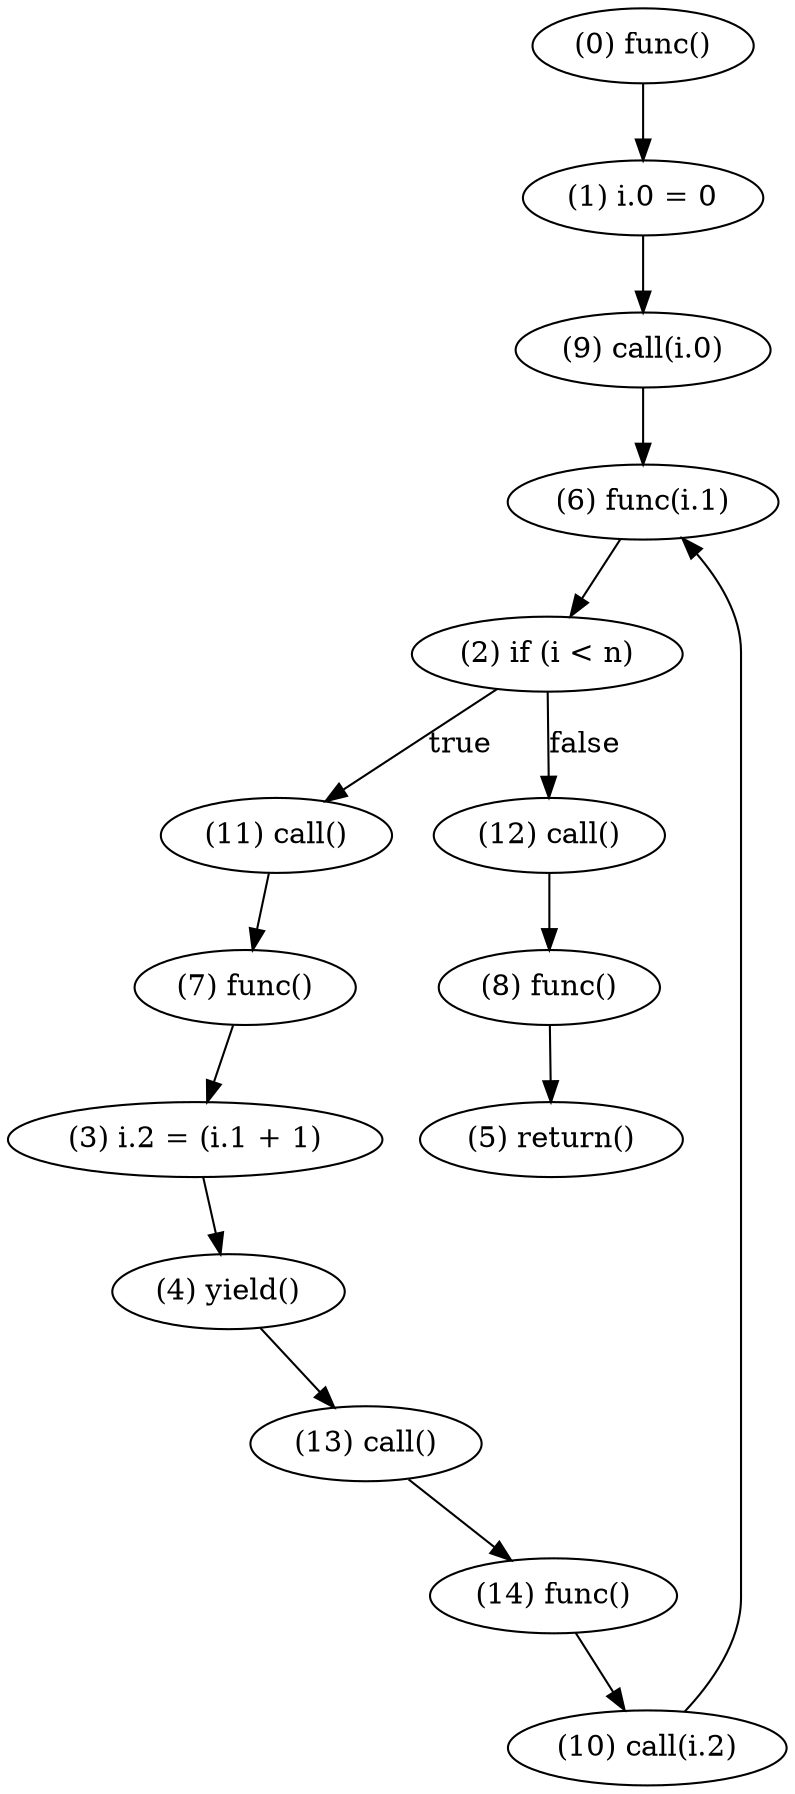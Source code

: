 digraph {
    0 [ label = "(0) func()" ]
    1 [ label = "(1) i.0 = 0" ]
    2 [ label = "(2) if (i < n)" ]
    3 [ label = "(3) i.2 = (i.1 + 1)" ]
    4 [ label = "(4) yield()" ]
    5 [ label = "(5) return()" ]
    6 [ label = "(6) func(i.1)" ]
    7 [ label = "(7) func()" ]
    8 [ label = "(8) func()" ]
    9 [ label = "(9) call(i.0)" ]
    10 [ label = "(10) call(i.2)" ]
    11 [ label = "(11) call()" ]
    12 [ label = "(12) call()" ]
    13 [ label = "(13) call()" ]
    14 [ label = "(14) func()" ]
    0 -> 1 [ label = "" ]
    1 -> 9 [ label = "" ]
    2 -> 12 [ label = "false" ]
    2 -> 11 [ label = "true" ]
    3 -> 4 [ label = "" ]
    4 -> 13 [ label = "" ]
    6 -> 2 [ label = "" ]
    7 -> 3 [ label = "" ]
    8 -> 5 [ label = "" ]
    9 -> 6 [ label = "" ]
    10 -> 6 [ label = "" ]
    11 -> 7 [ label = "" ]
    12 -> 8 [ label = "" ]
    13 -> 14 [ label = "" ]
    14 -> 10 [ label = "" ]
}
